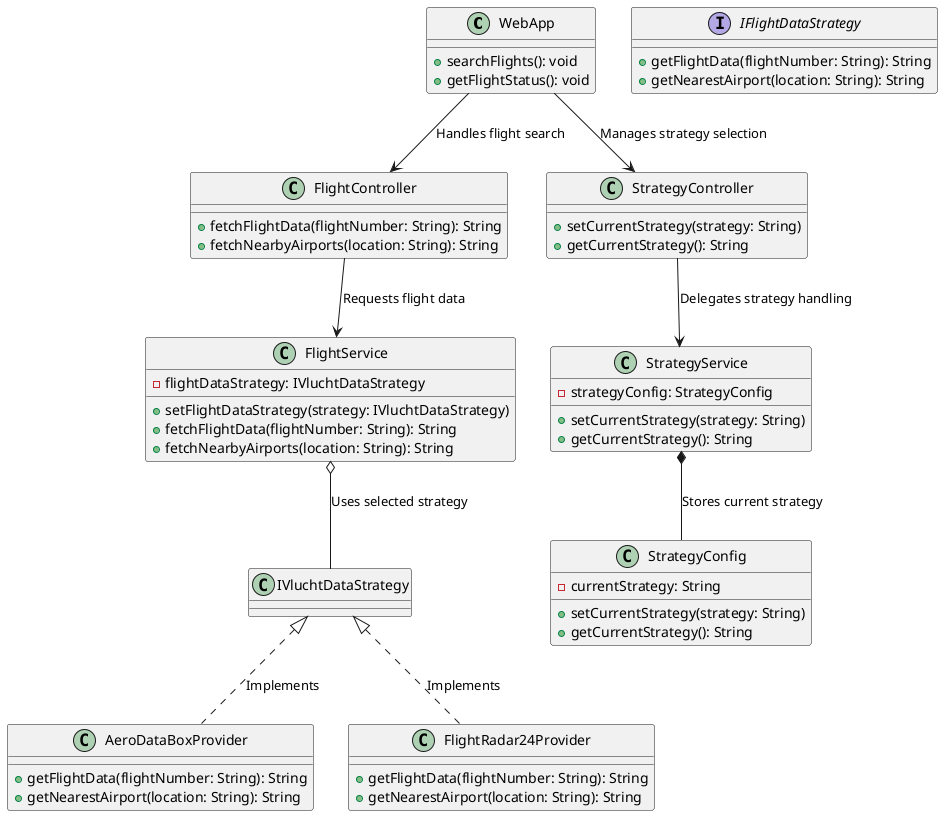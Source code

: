 @startuml
'https://plantuml.com/class-diagram

class WebApp {
    +searchFlights(): void
    +getFlightStatus(): void
}

class FlightController {
    +fetchFlightData(flightNumber: String): String
    +fetchNearbyAirports(location: String): String
}

class StrategyController {
    +setCurrentStrategy(strategy: String)
    +getCurrentStrategy(): String
}

class FlightService {
    -flightDataStrategy: IVluchtDataStrategy
    +setFlightDataStrategy(strategy: IVluchtDataStrategy)
    +fetchFlightData(flightNumber: String): String
    +fetchNearbyAirports(location: String): String
}

class StrategyService {
    -strategyConfig: StrategyConfig
    +setCurrentStrategy(strategy: String)
    +getCurrentStrategy(): String
}

interface IFlightDataStrategy {
    +getFlightData(flightNumber: String): String
    +getNearestAirport(location: String): String
}

class AeroDataBoxProvider {
    +getFlightData(flightNumber: String): String
    +getNearestAirport(location: String): String
}

class FlightRadar24Provider {
    +getFlightData(flightNumber: String): String
    +getNearestAirport(location: String): String
}

class StrategyConfig {
    -currentStrategy: String
    +setCurrentStrategy(strategy: String)
    +getCurrentStrategy(): String
}

' Relationships
WebApp --> FlightController : "Handles flight search"
WebApp --> StrategyController : "Manages strategy selection"
FlightController --> FlightService : "Requests flight data"
StrategyController --> StrategyService : "Delegates strategy handling"
FlightService o-- IVluchtDataStrategy : "Uses selected strategy"
StrategyService *-- StrategyConfig : "Stores current strategy"

IVluchtDataStrategy <|.. AeroDataBoxProvider : "Implements"
IVluchtDataStrategy <|.. FlightRadar24Provider : "Implements"

@enduml